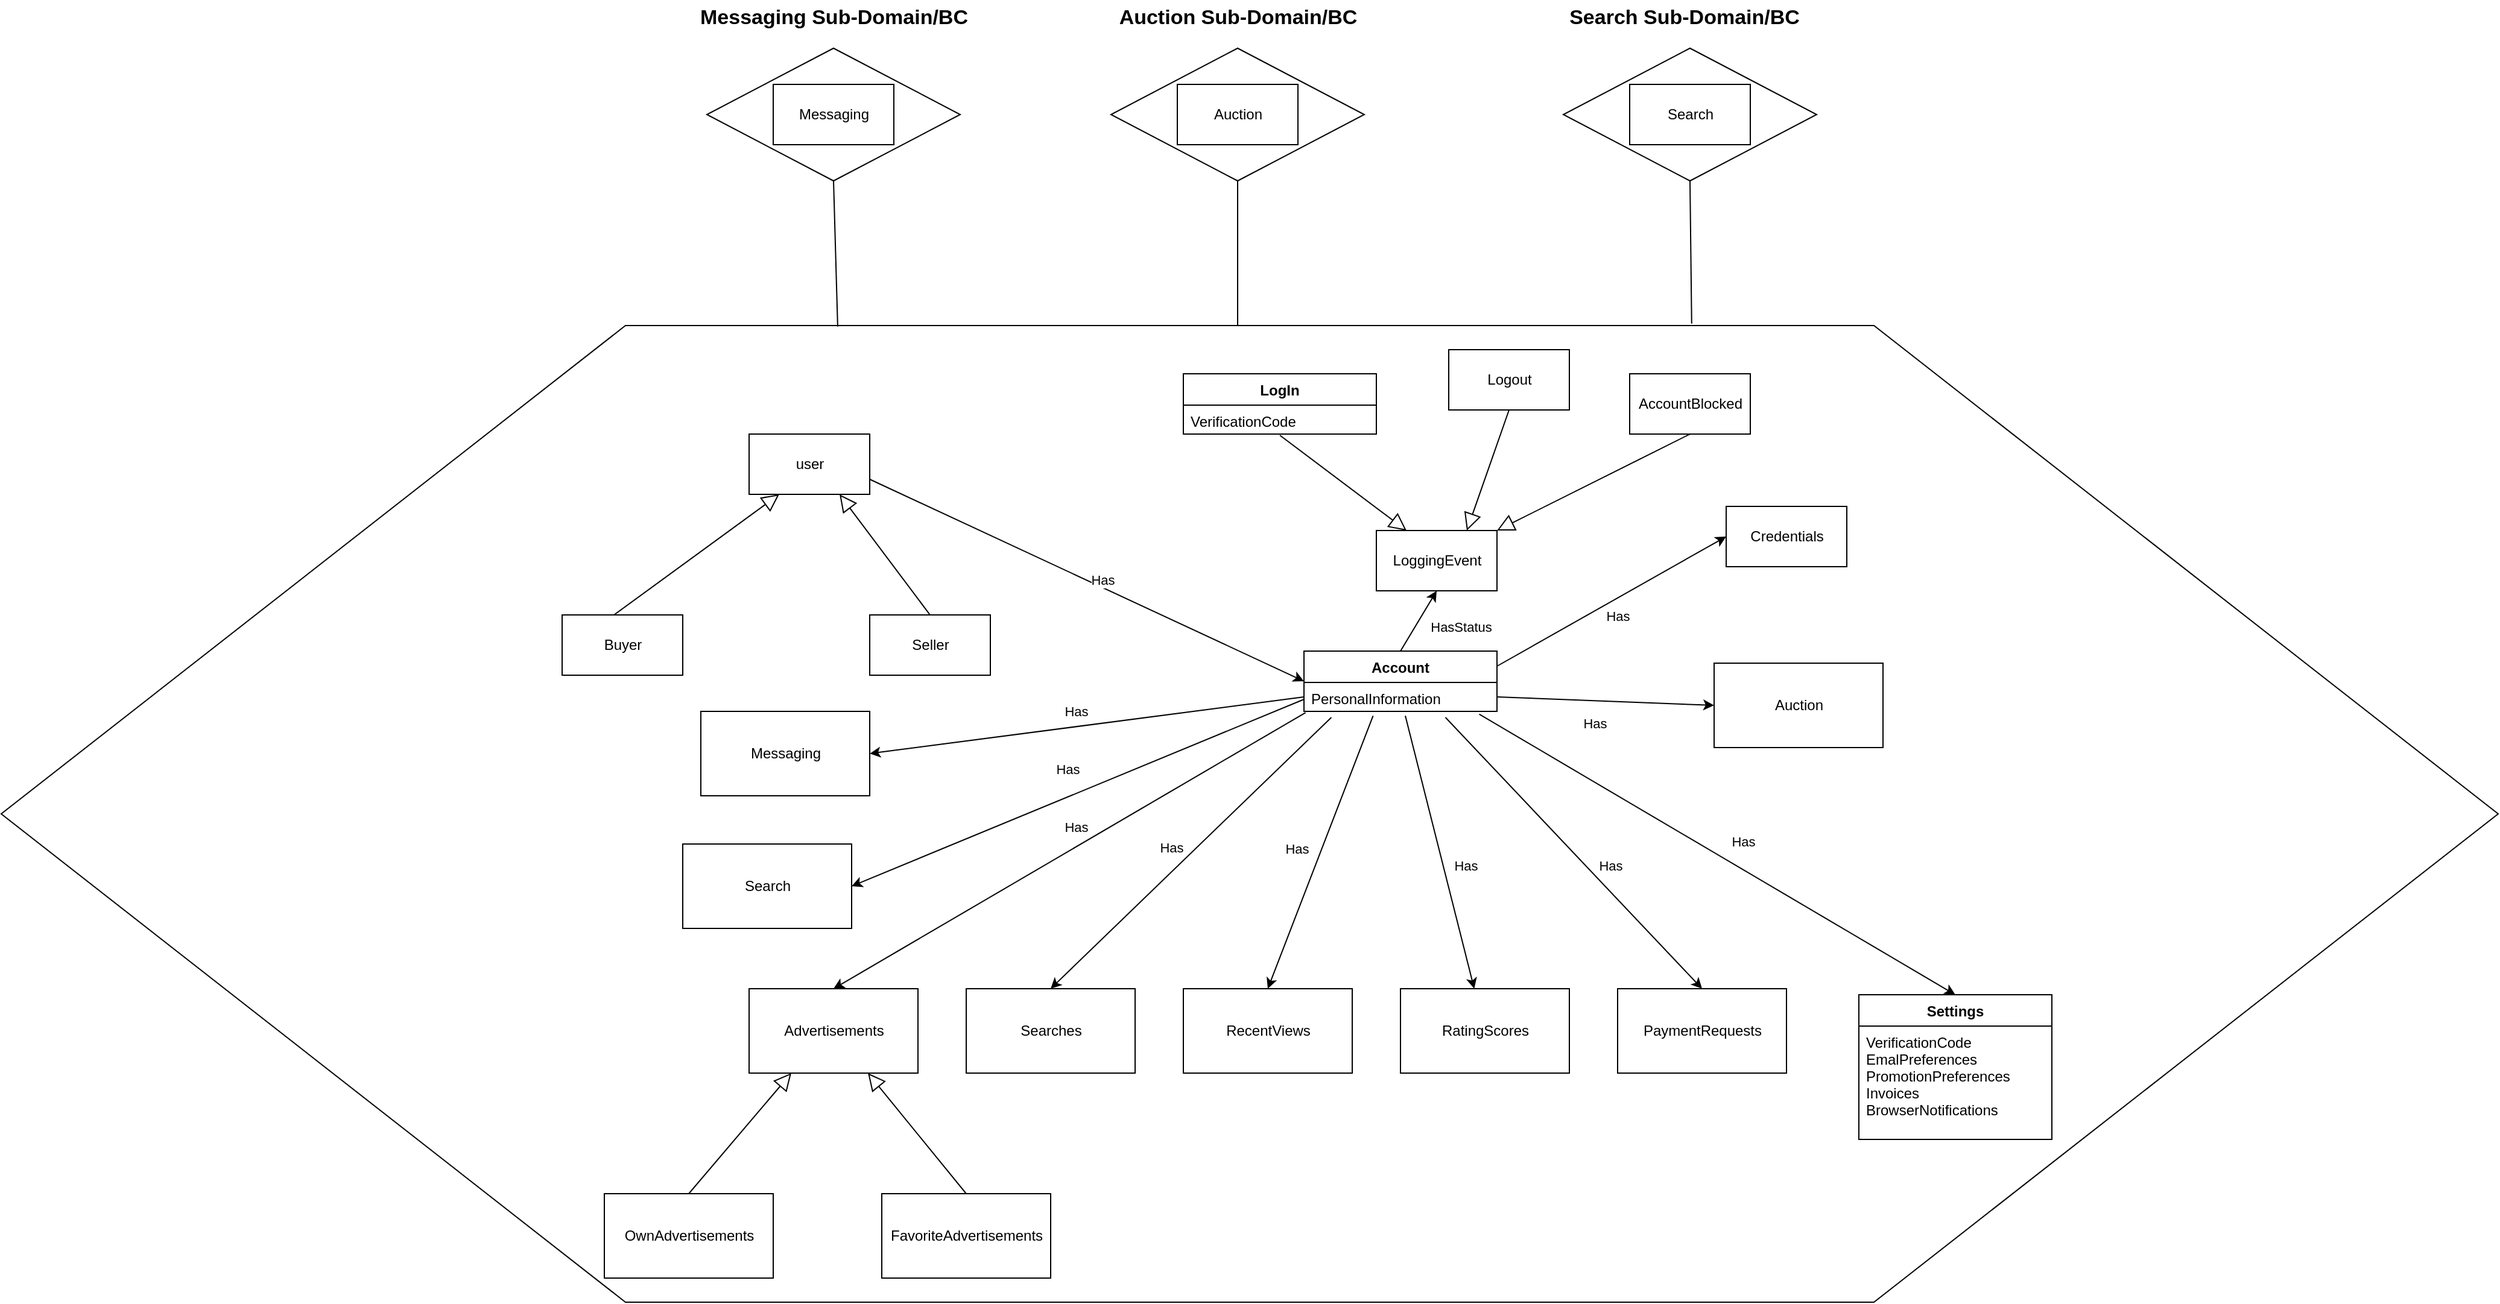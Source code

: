 <mxfile version="16.6.2" type="device"><diagram id="W9OaYZhvM56T9lThyk95" name="Page-1"><mxGraphModel dx="2929" dy="2665" grid="1" gridSize="10" guides="1" tooltips="1" connect="1" arrows="1" fold="1" page="1" pageScale="1" pageWidth="827" pageHeight="1169" math="0" shadow="0"><root><mxCell id="0"/><mxCell id="1" parent="0"/><mxCell id="01nEPwrafebgTjhfgYTP-58" value="" style="shape=hexagon;perimeter=hexagonPerimeter2;whiteSpace=wrap;html=1;size=0.25" vertex="1" parent="1"><mxGeometry x="-580" y="30" width="2070" height="810" as="geometry"/></mxCell><mxCell id="01nEPwrafebgTjhfgYTP-1" value="user" style="html=1;dashed=0;whitespace=wrap;" vertex="1" parent="1"><mxGeometry x="40" y="120" width="100" height="50" as="geometry"/></mxCell><mxCell id="01nEPwrafebgTjhfgYTP-2" value="Buyer" style="html=1;dashed=0;whitespace=wrap;" vertex="1" parent="1"><mxGeometry x="-115" y="270" width="100" height="50" as="geometry"/></mxCell><mxCell id="01nEPwrafebgTjhfgYTP-3" value="Seller" style="html=1;dashed=0;whitespace=wrap;" vertex="1" parent="1"><mxGeometry x="140" y="270" width="100" height="50" as="geometry"/></mxCell><mxCell id="01nEPwrafebgTjhfgYTP-4" value="" style="endArrow=block;endFill=0;endSize=12;html=1;rounded=0;exitX=0.43;exitY=0;exitDx=0;exitDy=0;exitPerimeter=0;entryX=0.25;entryY=1;entryDx=0;entryDy=0;" edge="1" parent="1" source="01nEPwrafebgTjhfgYTP-2" target="01nEPwrafebgTjhfgYTP-1"><mxGeometry width="160" relative="1" as="geometry"><mxPoint x="-210" y="380" as="sourcePoint"/><mxPoint x="-50" y="380" as="targetPoint"/></mxGeometry></mxCell><mxCell id="01nEPwrafebgTjhfgYTP-5" value="" style="endArrow=block;endFill=0;endSize=12;html=1;rounded=0;exitX=0.5;exitY=0;exitDx=0;exitDy=0;entryX=0.75;entryY=1;entryDx=0;entryDy=0;" edge="1" parent="1" source="01nEPwrafebgTjhfgYTP-3" target="01nEPwrafebgTjhfgYTP-1"><mxGeometry width="160" relative="1" as="geometry"><mxPoint x="13" y="410" as="sourcePoint"/><mxPoint x="85" y="340" as="targetPoint"/></mxGeometry></mxCell><mxCell id="01nEPwrafebgTjhfgYTP-6" value="Account" style="swimlane;fontStyle=1;align=center;verticalAlign=top;childLayout=stackLayout;horizontal=1;startSize=26;horizontalStack=0;resizeParent=1;resizeParentMax=0;resizeLast=0;collapsible=1;marginBottom=0;" vertex="1" parent="1"><mxGeometry x="500" y="300" width="160" height="50" as="geometry"><mxRectangle x="270" y="233" width="80" height="26" as="alternateBounds"/></mxGeometry></mxCell><mxCell id="01nEPwrafebgTjhfgYTP-57" value="PersonalInformation&#10;" style="text;strokeColor=none;fillColor=none;align=left;verticalAlign=top;spacingLeft=4;spacingRight=4;overflow=hidden;rotatable=0;points=[[0,0.5],[1,0.5]];portConstraint=eastwest;" vertex="1" parent="01nEPwrafebgTjhfgYTP-6"><mxGeometry y="26" width="160" height="24" as="geometry"/></mxCell><mxCell id="01nEPwrafebgTjhfgYTP-10" value="" style="endArrow=classic;html=1;rounded=0;exitX=1;exitY=0.75;exitDx=0;exitDy=0;entryX=0;entryY=0.5;entryDx=0;entryDy=0;" edge="1" parent="1" source="01nEPwrafebgTjhfgYTP-1" target="01nEPwrafebgTjhfgYTP-6"><mxGeometry width="50" height="50" relative="1" as="geometry"><mxPoint x="540" y="277" as="sourcePoint"/><mxPoint x="499.04" y="274.022" as="targetPoint"/></mxGeometry></mxCell><mxCell id="01nEPwrafebgTjhfgYTP-11" value="Has" style="edgeLabel;html=1;align=center;verticalAlign=middle;resizable=0;points=[];" vertex="1" connectable="0" parent="01nEPwrafebgTjhfgYTP-10"><mxGeometry x="0.114" y="-3" relative="1" as="geometry"><mxPoint x="-6" y="-13" as="offset"/></mxGeometry></mxCell><mxCell id="01nEPwrafebgTjhfgYTP-12" value="Credentials" style="html=1;dashed=0;whitespace=wrap;" vertex="1" parent="1"><mxGeometry x="850" y="180" width="100" height="50" as="geometry"/></mxCell><mxCell id="01nEPwrafebgTjhfgYTP-14" value="LoggingEvent" style="html=1;dashed=0;whitespace=wrap;" vertex="1" parent="1"><mxGeometry x="560" y="200" width="100" height="50" as="geometry"/></mxCell><mxCell id="01nEPwrafebgTjhfgYTP-16" value="Logout" style="html=1;dashed=0;whitespace=wrap;" vertex="1" parent="1"><mxGeometry x="620" y="50" width="100" height="50" as="geometry"/></mxCell><mxCell id="01nEPwrafebgTjhfgYTP-17" value="AccountBlocked" style="html=1;dashed=0;whitespace=wrap;" vertex="1" parent="1"><mxGeometry x="770" y="70" width="100" height="50" as="geometry"/></mxCell><mxCell id="01nEPwrafebgTjhfgYTP-18" value="" style="endArrow=block;endFill=0;endSize=12;html=1;rounded=0;entryX=1;entryY=0;entryDx=0;entryDy=0;exitX=0.5;exitY=1;exitDx=0;exitDy=0;" edge="1" parent="1" source="01nEPwrafebgTjhfgYTP-17" target="01nEPwrafebgTjhfgYTP-14"><mxGeometry width="160" relative="1" as="geometry"><mxPoint x="940" y="20" as="sourcePoint"/><mxPoint x="820" y="130" as="targetPoint"/></mxGeometry></mxCell><mxCell id="01nEPwrafebgTjhfgYTP-19" value="" style="endArrow=block;endFill=0;endSize=12;html=1;rounded=0;exitX=0.5;exitY=1;exitDx=0;exitDy=0;entryX=0.75;entryY=0;entryDx=0;entryDy=0;" edge="1" parent="1" source="01nEPwrafebgTjhfgYTP-16" target="01nEPwrafebgTjhfgYTP-14"><mxGeometry width="160" relative="1" as="geometry"><mxPoint x="860" y="230" as="sourcePoint"/><mxPoint x="735" y="170" as="targetPoint"/></mxGeometry></mxCell><mxCell id="01nEPwrafebgTjhfgYTP-20" value="" style="endArrow=block;endFill=0;endSize=12;html=1;rounded=0;exitX=0.5;exitY=1.042;exitDx=0;exitDy=0;entryX=0.25;entryY=0;entryDx=0;entryDy=0;exitPerimeter=0;" edge="1" parent="1" source="01nEPwrafebgTjhfgYTP-48" target="01nEPwrafebgTjhfgYTP-14"><mxGeometry width="160" relative="1" as="geometry"><mxPoint x="592.7" y="100.35" as="sourcePoint"/><mxPoint x="710" y="170" as="targetPoint"/></mxGeometry></mxCell><mxCell id="01nEPwrafebgTjhfgYTP-23" value="Settings" style="swimlane;fontStyle=1;align=center;verticalAlign=top;childLayout=stackLayout;horizontal=1;startSize=26;horizontalStack=0;resizeParent=1;resizeParentMax=0;resizeLast=0;collapsible=1;marginBottom=0;" vertex="1" parent="1"><mxGeometry x="960" y="585" width="160" height="120" as="geometry"><mxRectangle x="560" y="580" width="80" height="26" as="alternateBounds"/></mxGeometry></mxCell><mxCell id="01nEPwrafebgTjhfgYTP-25" value="VerificationCode&#10;EmalPreferences&#10;PromotionPreferences&#10;Invoices&#10;BrowserNotifications" style="text;strokeColor=none;fillColor=none;align=left;verticalAlign=top;spacingLeft=4;spacingRight=4;overflow=hidden;rotatable=0;points=[[0,0.5],[1,0.5]];portConstraint=eastwest;" vertex="1" parent="01nEPwrafebgTjhfgYTP-23"><mxGeometry y="26" width="160" height="94" as="geometry"/></mxCell><mxCell id="01nEPwrafebgTjhfgYTP-29" value="Advertisements" style="html=1;dashed=0;whitespace=wrap;" vertex="1" parent="1"><mxGeometry x="40" y="580" width="140" height="70" as="geometry"/></mxCell><mxCell id="01nEPwrafebgTjhfgYTP-30" value="FavoriteAdvertisements" style="html=1;dashed=0;whitespace=wrap;" vertex="1" parent="1"><mxGeometry x="150" y="750" width="140" height="70" as="geometry"/></mxCell><mxCell id="01nEPwrafebgTjhfgYTP-32" value="OwnAdvertisements" style="html=1;dashed=0;whitespace=wrap;" vertex="1" parent="1"><mxGeometry x="-80" y="750" width="140" height="70" as="geometry"/></mxCell><mxCell id="01nEPwrafebgTjhfgYTP-33" value="" style="endArrow=block;endFill=0;endSize=12;html=1;rounded=0;exitX=0.5;exitY=0;exitDx=0;exitDy=0;" edge="1" parent="1" source="01nEPwrafebgTjhfgYTP-30" target="01nEPwrafebgTjhfgYTP-29"><mxGeometry width="160" relative="1" as="geometry"><mxPoint x="255" y="675" as="sourcePoint"/><mxPoint x="220" y="605" as="targetPoint"/></mxGeometry></mxCell><mxCell id="01nEPwrafebgTjhfgYTP-34" value="" style="endArrow=block;endFill=0;endSize=12;html=1;rounded=0;exitX=0.5;exitY=0;exitDx=0;exitDy=0;entryX=0.25;entryY=1;entryDx=0;entryDy=0;" edge="1" parent="1" source="01nEPwrafebgTjhfgYTP-32" target="01nEPwrafebgTjhfgYTP-29"><mxGeometry width="160" relative="1" as="geometry"><mxPoint x="71.48" y="770" as="sourcePoint"/><mxPoint x="-10.001" y="670" as="targetPoint"/></mxGeometry></mxCell><mxCell id="01nEPwrafebgTjhfgYTP-43" value="Searches" style="html=1;dashed=0;whitespace=wrap;" vertex="1" parent="1"><mxGeometry x="220" y="580" width="140" height="70" as="geometry"/></mxCell><mxCell id="01nEPwrafebgTjhfgYTP-44" value="RecentViews" style="html=1;dashed=0;whitespace=wrap;" vertex="1" parent="1"><mxGeometry x="400" y="580" width="140" height="70" as="geometry"/></mxCell><mxCell id="01nEPwrafebgTjhfgYTP-45" value="RatingScores" style="html=1;dashed=0;whitespace=wrap;" vertex="1" parent="1"><mxGeometry x="580" y="580" width="140" height="70" as="geometry"/></mxCell><mxCell id="01nEPwrafebgTjhfgYTP-46" value="PaymentRequests" style="html=1;dashed=0;whitespace=wrap;" vertex="1" parent="1"><mxGeometry x="760" y="580" width="140" height="70" as="geometry"/></mxCell><mxCell id="01nEPwrafebgTjhfgYTP-47" value="LogIn" style="swimlane;fontStyle=1;align=center;verticalAlign=top;childLayout=stackLayout;horizontal=1;startSize=26;horizontalStack=0;resizeParent=1;resizeParentMax=0;resizeLast=0;collapsible=1;marginBottom=0;" vertex="1" parent="1"><mxGeometry x="400" y="70" width="160" height="50" as="geometry"><mxRectangle x="560" y="580" width="80" height="26" as="alternateBounds"/></mxGeometry></mxCell><mxCell id="01nEPwrafebgTjhfgYTP-48" value="VerificationCode" style="text;strokeColor=none;fillColor=none;align=left;verticalAlign=top;spacingLeft=4;spacingRight=4;overflow=hidden;rotatable=0;points=[[0,0.5],[1,0.5]];portConstraint=eastwest;" vertex="1" parent="01nEPwrafebgTjhfgYTP-47"><mxGeometry y="26" width="160" height="24" as="geometry"/></mxCell><mxCell id="01nEPwrafebgTjhfgYTP-49" value="" style="endArrow=classic;html=1;rounded=0;entryX=0.5;entryY=0;entryDx=0;entryDy=0;exitX=0.008;exitY=1.042;exitDx=0;exitDy=0;exitPerimeter=0;" edge="1" parent="1" source="01nEPwrafebgTjhfgYTP-57" target="01nEPwrafebgTjhfgYTP-29"><mxGeometry width="50" height="50" relative="1" as="geometry"><mxPoint x="550" y="510" as="sourcePoint"/><mxPoint x="512" y="353.618" as="targetPoint"/></mxGeometry></mxCell><mxCell id="01nEPwrafebgTjhfgYTP-74" value="Has" style="edgeLabel;html=1;align=center;verticalAlign=middle;resizable=0;points=[];" vertex="1" connectable="0" parent="01nEPwrafebgTjhfgYTP-49"><mxGeometry x="-0.15" y="-3" relative="1" as="geometry"><mxPoint x="-23" as="offset"/></mxGeometry></mxCell><mxCell id="01nEPwrafebgTjhfgYTP-50" value="" style="endArrow=classic;html=1;rounded=0;entryX=0.5;entryY=0;entryDx=0;entryDy=0;exitX=0.142;exitY=1.208;exitDx=0;exitDy=0;exitPerimeter=0;" edge="1" parent="1" source="01nEPwrafebgTjhfgYTP-57" target="01nEPwrafebgTjhfgYTP-43"><mxGeometry width="50" height="50" relative="1" as="geometry"><mxPoint x="120" y="590" as="sourcePoint"/><mxPoint x="526.72" y="350.938" as="targetPoint"/></mxGeometry></mxCell><mxCell id="01nEPwrafebgTjhfgYTP-51" value="" style="endArrow=classic;html=1;rounded=0;exitX=0.358;exitY=1.153;exitDx=0;exitDy=0;exitPerimeter=0;entryX=0.5;entryY=0;entryDx=0;entryDy=0;" edge="1" parent="1" source="01nEPwrafebgTjhfgYTP-57" target="01nEPwrafebgTjhfgYTP-44"><mxGeometry width="50" height="50" relative="1" as="geometry"><mxPoint x="130" y="600" as="sourcePoint"/><mxPoint x="542.72" y="349.732" as="targetPoint"/></mxGeometry></mxCell><mxCell id="01nEPwrafebgTjhfgYTP-52" value="" style="endArrow=classic;html=1;rounded=0;exitX=0.525;exitY=1.153;exitDx=0;exitDy=0;exitPerimeter=0;" edge="1" parent="1" source="01nEPwrafebgTjhfgYTP-57" target="01nEPwrafebgTjhfgYTP-45"><mxGeometry width="50" height="50" relative="1" as="geometry"><mxPoint x="489.595" y="590" as="sourcePoint"/><mxPoint x="580" y="350" as="targetPoint"/></mxGeometry></mxCell><mxCell id="01nEPwrafebgTjhfgYTP-53" value="" style="endArrow=classic;html=1;rounded=0;exitX=0.733;exitY=1.208;exitDx=0;exitDy=0;exitPerimeter=0;entryX=0.5;entryY=0;entryDx=0;entryDy=0;" edge="1" parent="1" source="01nEPwrafebgTjhfgYTP-57" target="01nEPwrafebgTjhfgYTP-46"><mxGeometry width="50" height="50" relative="1" as="geometry"><mxPoint x="660" y="590" as="sourcePoint"/><mxPoint x="608" y="349.732" as="targetPoint"/></mxGeometry></mxCell><mxCell id="01nEPwrafebgTjhfgYTP-54" value="" style="endArrow=classic;html=1;rounded=0;exitX=0.908;exitY=1.097;exitDx=0;exitDy=0;exitPerimeter=0;entryX=0.5;entryY=0;entryDx=0;entryDy=0;" edge="1" parent="1" source="01nEPwrafebgTjhfgYTP-57" target="01nEPwrafebgTjhfgYTP-23"><mxGeometry width="50" height="50" relative="1" as="geometry"><mxPoint x="840" y="590" as="sourcePoint"/><mxPoint x="649.28" y="350.938" as="targetPoint"/></mxGeometry></mxCell><mxCell id="01nEPwrafebgTjhfgYTP-55" value="HasStatus" style="endArrow=classic;html=1;rounded=0;entryX=0.5;entryY=1;entryDx=0;entryDy=0;exitX=0.5;exitY=0;exitDx=0;exitDy=0;" edge="1" parent="1" source="01nEPwrafebgTjhfgYTP-6" target="01nEPwrafebgTjhfgYTP-14"><mxGeometry x="0.471" y="-33" width="50" height="50" relative="1" as="geometry"><mxPoint x="480" y="250" as="sourcePoint"/><mxPoint x="530" y="200" as="targetPoint"/><mxPoint as="offset"/></mxGeometry></mxCell><mxCell id="01nEPwrafebgTjhfgYTP-59" value="" style="shape=rhombus;html=1;dashed=0;whitespace=wrap;perimeter=rhombusPerimeter;" vertex="1" parent="1"><mxGeometry x="5" y="-200" width="210" height="110" as="geometry"/></mxCell><mxCell id="01nEPwrafebgTjhfgYTP-60" value="Messaging" style="html=1;dashed=0;whitespace=wrap;" vertex="1" parent="1"><mxGeometry x="60" y="-170" width="100" height="50" as="geometry"/></mxCell><mxCell id="01nEPwrafebgTjhfgYTP-61" value="" style="shape=rhombus;html=1;dashed=0;whitespace=wrap;perimeter=rhombusPerimeter;" vertex="1" parent="1"><mxGeometry x="340" y="-200" width="210" height="110" as="geometry"/></mxCell><mxCell id="01nEPwrafebgTjhfgYTP-62" value="Auction" style="html=1;dashed=0;whitespace=wrap;" vertex="1" parent="1"><mxGeometry x="395" y="-170" width="100" height="50" as="geometry"/></mxCell><mxCell id="01nEPwrafebgTjhfgYTP-63" value="" style="shape=rhombus;html=1;dashed=0;whitespace=wrap;perimeter=rhombusPerimeter;" vertex="1" parent="1"><mxGeometry x="715" y="-200" width="210" height="110" as="geometry"/></mxCell><mxCell id="01nEPwrafebgTjhfgYTP-64" value="Search" style="html=1;dashed=0;whitespace=wrap;" vertex="1" parent="1"><mxGeometry x="770" y="-170" width="100" height="50" as="geometry"/></mxCell><mxCell id="01nEPwrafebgTjhfgYTP-65" value="" style="endArrow=none;html=1;rounded=0;exitX=0.335;exitY=0.001;exitDx=0;exitDy=0;exitPerimeter=0;entryX=0.5;entryY=1;entryDx=0;entryDy=0;" edge="1" parent="1" source="01nEPwrafebgTjhfgYTP-58" target="01nEPwrafebgTjhfgYTP-59"><mxGeometry width="50" height="50" relative="1" as="geometry"><mxPoint x="390" y="210" as="sourcePoint"/><mxPoint x="440" y="160" as="targetPoint"/></mxGeometry></mxCell><mxCell id="01nEPwrafebgTjhfgYTP-67" value="" style="endArrow=none;html=1;rounded=0;exitX=0.5;exitY=1;exitDx=0;exitDy=0;" edge="1" parent="1" source="01nEPwrafebgTjhfgYTP-61"><mxGeometry width="50" height="50" relative="1" as="geometry"><mxPoint x="390" y="210" as="sourcePoint"/><mxPoint x="445" y="30" as="targetPoint"/></mxGeometry></mxCell><mxCell id="01nEPwrafebgTjhfgYTP-68" value="" style="endArrow=none;html=1;rounded=0;exitX=0.677;exitY=-0.002;exitDx=0;exitDy=0;exitPerimeter=0;entryX=0.5;entryY=1;entryDx=0;entryDy=0;" edge="1" parent="1" source="01nEPwrafebgTjhfgYTP-58" target="01nEPwrafebgTjhfgYTP-63"><mxGeometry width="50" height="50" relative="1" as="geometry"><mxPoint x="456" y="40" as="sourcePoint"/><mxPoint x="455" y="-80" as="targetPoint"/></mxGeometry></mxCell><mxCell id="01nEPwrafebgTjhfgYTP-71" value="Messaging" style="html=1;dashed=0;whitespace=wrap;" vertex="1" parent="1"><mxGeometry y="350" width="140" height="70" as="geometry"/></mxCell><mxCell id="01nEPwrafebgTjhfgYTP-72" value="Auction" style="html=1;dashed=0;whitespace=wrap;" vertex="1" parent="1"><mxGeometry x="840" y="310" width="140" height="70" as="geometry"/></mxCell><mxCell id="01nEPwrafebgTjhfgYTP-73" value="Search" style="html=1;dashed=0;whitespace=wrap;" vertex="1" parent="1"><mxGeometry x="-15" y="460" width="140" height="70" as="geometry"/></mxCell><mxCell id="01nEPwrafebgTjhfgYTP-75" value="Has" style="edgeLabel;html=1;align=center;verticalAlign=middle;resizable=0;points=[];" vertex="1" connectable="0" parent="1"><mxGeometry x="309.996" y="450.001" as="geometry"><mxPoint x="80" y="13" as="offset"/></mxGeometry></mxCell><mxCell id="01nEPwrafebgTjhfgYTP-76" value="Has" style="edgeLabel;html=1;align=center;verticalAlign=middle;resizable=0;points=[];" vertex="1" connectable="0" parent="1"><mxGeometry x="469.996" y="490.001" as="geometry"><mxPoint x="164" y="-12" as="offset"/></mxGeometry></mxCell><mxCell id="01nEPwrafebgTjhfgYTP-77" value="Has" style="edgeLabel;html=1;align=center;verticalAlign=middle;resizable=0;points=[];" vertex="1" connectable="0" parent="1"><mxGeometry x="329.996" y="476.071" as="geometry"><mxPoint x="164" y="-12" as="offset"/></mxGeometry></mxCell><mxCell id="01nEPwrafebgTjhfgYTP-78" value="Has" style="edgeLabel;html=1;align=center;verticalAlign=middle;resizable=0;points=[];" vertex="1" connectable="0" parent="1"><mxGeometry x="589.996" y="490.001" as="geometry"><mxPoint x="164" y="-12" as="offset"/></mxGeometry></mxCell><mxCell id="01nEPwrafebgTjhfgYTP-79" value="Has" style="edgeLabel;html=1;align=center;verticalAlign=middle;resizable=0;points=[];" vertex="1" connectable="0" parent="1"><mxGeometry x="699.996" y="470.001" as="geometry"><mxPoint x="164" y="-12" as="offset"/></mxGeometry></mxCell><mxCell id="01nEPwrafebgTjhfgYTP-80" value="" style="endArrow=classic;html=1;rounded=0;entryX=1;entryY=0.5;entryDx=0;entryDy=0;exitX=0;exitY=0.5;exitDx=0;exitDy=0;" edge="1" parent="1" source="01nEPwrafebgTjhfgYTP-57" target="01nEPwrafebgTjhfgYTP-71"><mxGeometry width="50" height="50" relative="1" as="geometry"><mxPoint x="511.28" y="361.008" as="sourcePoint"/><mxPoint x="120" y="590" as="targetPoint"/></mxGeometry></mxCell><mxCell id="01nEPwrafebgTjhfgYTP-81" value="Has" style="edgeLabel;html=1;align=center;verticalAlign=middle;resizable=0;points=[];" vertex="1" connectable="0" parent="01nEPwrafebgTjhfgYTP-80"><mxGeometry x="-0.15" y="-3" relative="1" as="geometry"><mxPoint x="-36" y="-5" as="offset"/></mxGeometry></mxCell><mxCell id="01nEPwrafebgTjhfgYTP-82" value="" style="endArrow=classic;html=1;rounded=0;entryX=1;entryY=0.5;entryDx=0;entryDy=0;" edge="1" parent="1" target="01nEPwrafebgTjhfgYTP-73"><mxGeometry width="50" height="50" relative="1" as="geometry"><mxPoint x="500" y="340" as="sourcePoint"/><mxPoint x="150" y="395" as="targetPoint"/></mxGeometry></mxCell><mxCell id="01nEPwrafebgTjhfgYTP-83" value="Has" style="edgeLabel;html=1;align=center;verticalAlign=middle;resizable=0;points=[];" vertex="1" connectable="0" parent="01nEPwrafebgTjhfgYTP-82"><mxGeometry x="-0.15" y="-3" relative="1" as="geometry"><mxPoint x="-36" y="-5" as="offset"/></mxGeometry></mxCell><mxCell id="01nEPwrafebgTjhfgYTP-84" value="" style="endArrow=classic;html=1;rounded=0;entryX=0;entryY=0.5;entryDx=0;entryDy=0;exitX=1;exitY=0.5;exitDx=0;exitDy=0;" edge="1" parent="1" source="01nEPwrafebgTjhfgYTP-57" target="01nEPwrafebgTjhfgYTP-72"><mxGeometry width="50" height="50" relative="1" as="geometry"><mxPoint x="520" y="358" as="sourcePoint"/><mxPoint x="160" y="405" as="targetPoint"/></mxGeometry></mxCell><mxCell id="01nEPwrafebgTjhfgYTP-85" value="Has" style="edgeLabel;html=1;align=center;verticalAlign=middle;resizable=0;points=[];" vertex="1" connectable="0" parent="01nEPwrafebgTjhfgYTP-84"><mxGeometry x="-0.15" y="-3" relative="1" as="geometry"><mxPoint x="4" y="16" as="offset"/></mxGeometry></mxCell><mxCell id="01nEPwrafebgTjhfgYTP-13" value="" style="endArrow=classic;html=1;rounded=0;exitX=1;exitY=0.25;exitDx=0;exitDy=0;entryX=0;entryY=0.5;entryDx=0;entryDy=0;" edge="1" parent="1" source="01nEPwrafebgTjhfgYTP-6" target="01nEPwrafebgTjhfgYTP-12"><mxGeometry width="50" height="50" relative="1" as="geometry"><mxPoint x="540" y="277" as="sourcePoint"/><mxPoint x="660" y="283" as="targetPoint"/></mxGeometry></mxCell><mxCell id="01nEPwrafebgTjhfgYTP-86" value="Has" style="edgeLabel;html=1;align=center;verticalAlign=middle;resizable=0;points=[];" vertex="1" connectable="0" parent="01nEPwrafebgTjhfgYTP-13"><mxGeometry x="-0.028" y="-5" relative="1" as="geometry"><mxPoint x="5" y="6" as="offset"/></mxGeometry></mxCell><mxCell id="01nEPwrafebgTjhfgYTP-87" value="Messaging Sub-Domain/BC" style="text;html=1;align=center;verticalAlign=middle;resizable=0;points=[];autosize=1;strokeColor=none;fillColor=none;fontStyle=1;fontSize=17;" vertex="1" parent="1"><mxGeometry x="-10" y="-240" width="240" height="30" as="geometry"/></mxCell><mxCell id="01nEPwrafebgTjhfgYTP-88" value="Auction Sub-Domain/BC" style="text;html=1;align=center;verticalAlign=middle;resizable=0;points=[];autosize=1;strokeColor=none;fillColor=none;fontStyle=1;fontSize=17;" vertex="1" parent="1"><mxGeometry x="340" y="-240" width="210" height="30" as="geometry"/></mxCell><mxCell id="01nEPwrafebgTjhfgYTP-89" value="Search Sub-Domain/BC" style="text;html=1;align=center;verticalAlign=middle;resizable=0;points=[];autosize=1;strokeColor=none;fillColor=none;fontStyle=1;fontSize=17;" vertex="1" parent="1"><mxGeometry x="710" y="-240" width="210" height="30" as="geometry"/></mxCell></root></mxGraphModel></diagram></mxfile>
